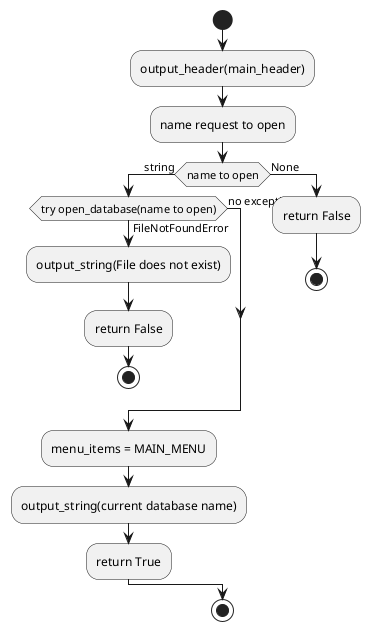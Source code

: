 @startuml
'https://plantuml.com/activity-diagram-beta

start
:output_header(main_header);
:name request to open;
if (name to open) then (string)
  if (try open_database(name to open)) then (FileNotFoundError)
    :output_string(File does not exist);
    :return False;
    stop
  else (no exception)
  endif
  :menu_items = MAIN_MENU;
  :output_string(current database name);
  :return True;
else (None)
  :return False;
  stop
endif
stop

@enduml
